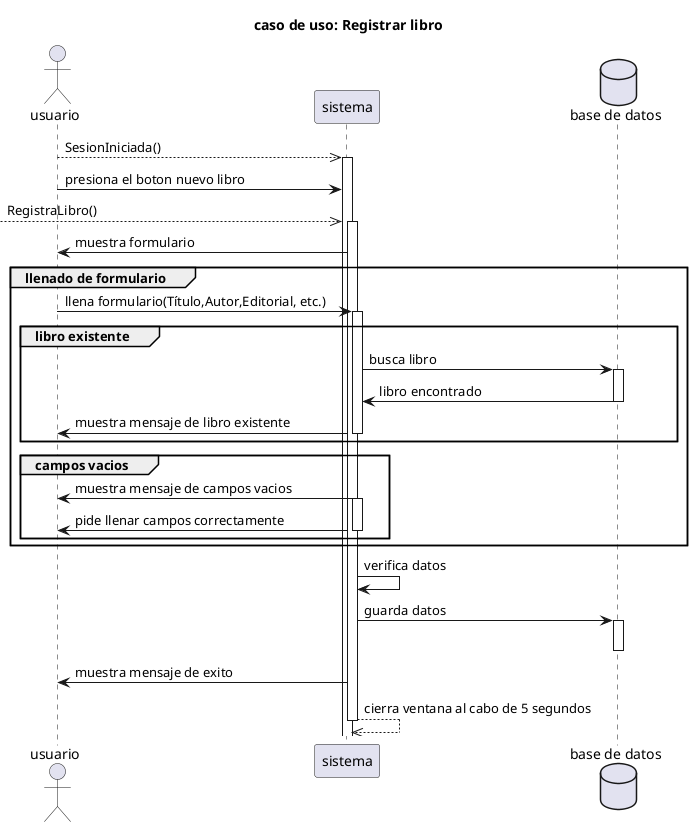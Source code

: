 @startuml 
title caso de uso: Registrar libro
actor "usuario" as u
participant "sistema" as s
database "base de datos" as db
u -->> s: SesionIniciada()
activate s
u -> s: presiona el boton nuevo libro
-->> s: RegistraLibro()
activate s
s -> u: muestra formulario
group llenado de formulario
u -> s: llena formulario(Título,Autor,Editorial, etc.)
    activate s
    group libro existente
          s -> db: busca libro
            activate db
            db -> s: libro encontrado
            deactivate db
            s -> u: muestra mensaje de libro existente
            
            deactivate s
    end
    
    
    group campos vacios
          s -> u: muestra mensaje de campos vacios
          activate s
          s -> u: pide llenar campos correctamente
          deactivate s
    end       
    

end
s -> s: verifica datos
s -> db: guarda datos
activate db
deactivate db
s -> u: muestra mensaje de exito
s -->> s: cierra ventana al cabo de 5 segundos


      
deactivate s
@enduml